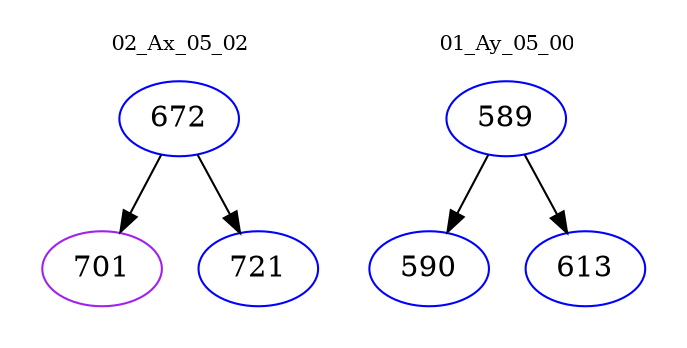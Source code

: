 digraph{
subgraph cluster_0 {
color = white
label = "02_Ax_05_02";
fontsize=10;
T0_672 [label="672", color="blue"]
T0_672 -> T0_701 [color="black"]
T0_701 [label="701", color="purple"]
T0_672 -> T0_721 [color="black"]
T0_721 [label="721", color="blue"]
}
subgraph cluster_1 {
color = white
label = "01_Ay_05_00";
fontsize=10;
T1_589 [label="589", color="blue"]
T1_589 -> T1_590 [color="black"]
T1_590 [label="590", color="blue"]
T1_589 -> T1_613 [color="black"]
T1_613 [label="613", color="blue"]
}
}
